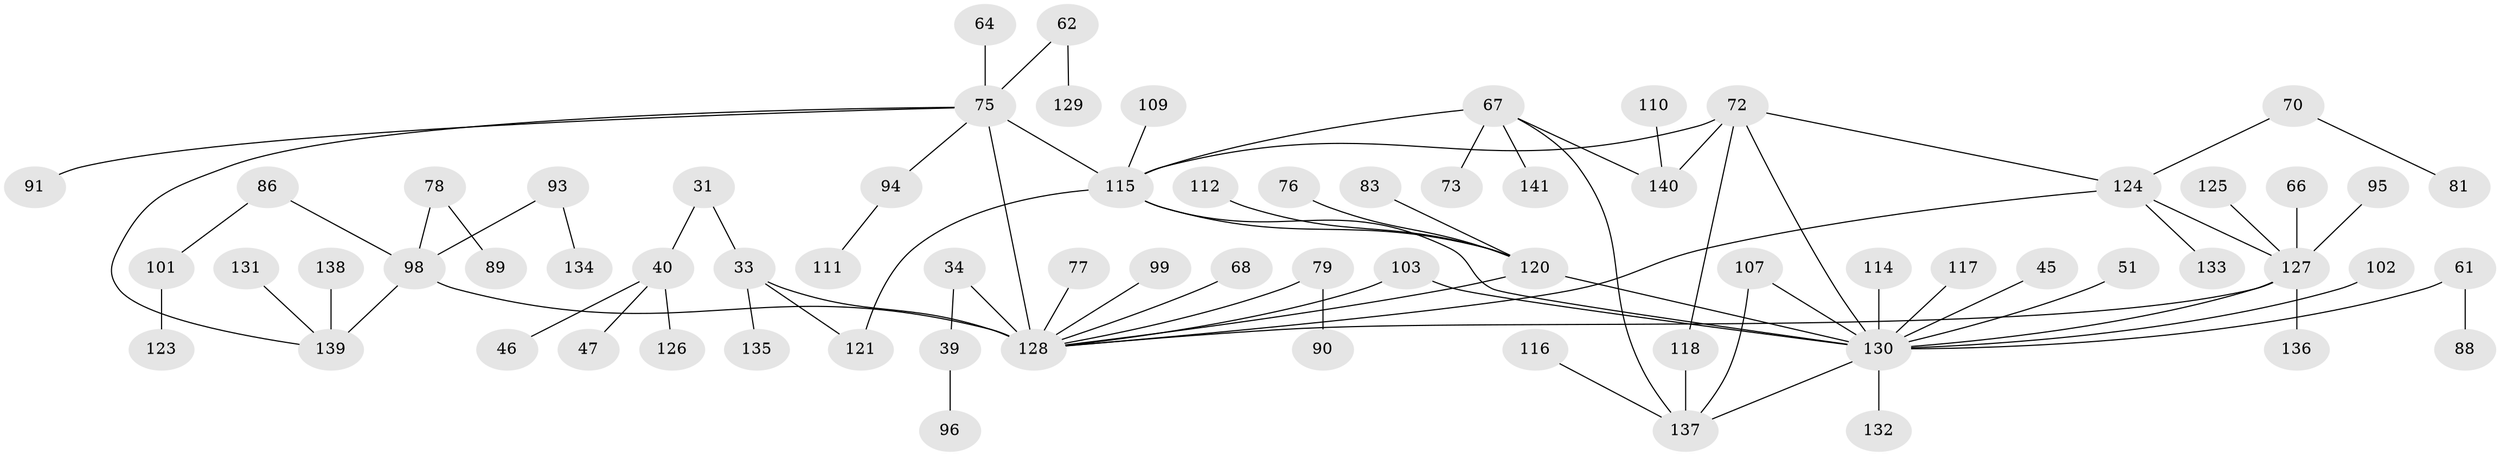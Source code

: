 // original degree distribution, {6: 0.0425531914893617, 4: 0.09219858156028368, 5: 0.04964539007092199, 3: 0.20567375886524822, 7: 0.0070921985815602835, 2: 0.2695035460992908, 1: 0.3333333333333333}
// Generated by graph-tools (version 1.1) at 2025/41/03/09/25 04:41:07]
// undirected, 70 vertices, 82 edges
graph export_dot {
graph [start="1"]
  node [color=gray90,style=filled];
  31;
  33 [super="+25+10"];
  34;
  39;
  40;
  45;
  46;
  47;
  51;
  61;
  62;
  64;
  66;
  67 [super="+30"];
  68;
  70;
  72 [super="+54+60+23"];
  73;
  75 [super="+9+41+44"];
  76;
  77;
  78;
  79;
  81;
  83 [super="+24"];
  86;
  88;
  89;
  90;
  91;
  93;
  94;
  95;
  96;
  98 [super="+59+49+27"];
  99;
  101;
  102;
  103 [super="+63"];
  107 [super="+82"];
  109;
  110;
  111;
  112;
  114;
  115 [super="+18+43"];
  116;
  117;
  118;
  120 [super="+104+97+57"];
  121 [super="+69"];
  123;
  124 [super="+42+105"];
  125;
  126;
  127 [super="+53+122"];
  128 [super="+119+92+71"];
  129;
  130 [super="+11+65"];
  131;
  132;
  133;
  134;
  135;
  136;
  137 [super="+113+87"];
  138;
  139 [super="+108"];
  140 [super="+100"];
  141;
  31 -- 40;
  31 -- 33;
  33 -- 135;
  33 -- 121;
  33 -- 128 [weight=2];
  34 -- 39;
  34 -- 128;
  39 -- 96;
  40 -- 46;
  40 -- 47;
  40 -- 126;
  45 -- 130;
  51 -- 130;
  61 -- 88;
  61 -- 130;
  62 -- 129;
  62 -- 75;
  64 -- 75;
  66 -- 127;
  67 -- 115 [weight=2];
  67 -- 73;
  67 -- 141;
  67 -- 140;
  67 -- 137;
  68 -- 128;
  70 -- 81;
  70 -- 124;
  72 -- 130 [weight=2];
  72 -- 115 [weight=2];
  72 -- 118;
  72 -- 140;
  72 -- 124;
  75 -- 94;
  75 -- 115 [weight=2];
  75 -- 91;
  75 -- 139;
  75 -- 128 [weight=2];
  76 -- 120;
  77 -- 128;
  78 -- 89;
  78 -- 98;
  79 -- 90;
  79 -- 128;
  83 -- 120;
  86 -- 101;
  86 -- 98;
  93 -- 134;
  93 -- 98;
  94 -- 111;
  95 -- 127;
  98 -- 139 [weight=2];
  98 -- 128 [weight=6];
  99 -- 128;
  101 -- 123;
  102 -- 130;
  103 -- 130;
  103 -- 128;
  107 -- 130;
  107 -- 137;
  109 -- 115;
  110 -- 140;
  112 -- 120;
  114 -- 130;
  115 -- 130;
  115 -- 121;
  115 -- 120;
  116 -- 137;
  117 -- 130;
  118 -- 137;
  120 -- 130 [weight=2];
  120 -- 128;
  124 -- 133;
  124 -- 127;
  124 -- 128;
  125 -- 127;
  127 -- 130 [weight=3];
  127 -- 136;
  127 -- 128 [weight=3];
  130 -- 132;
  130 -- 137;
  131 -- 139;
  138 -- 139;
}
